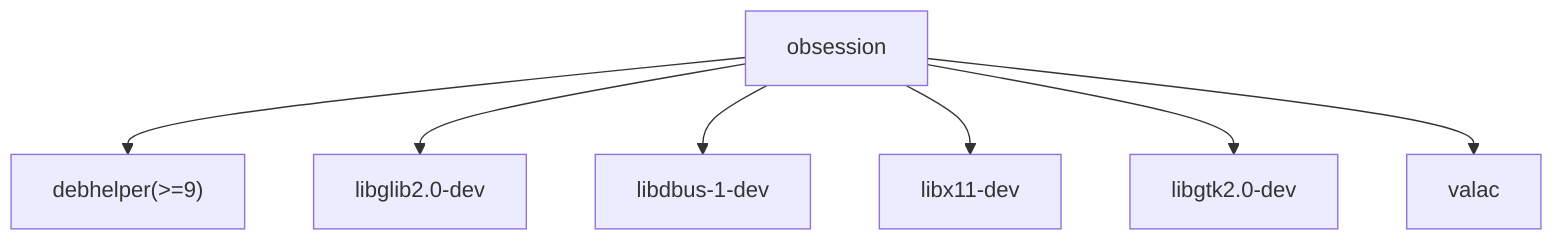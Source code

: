 flowchart TD;
	id0["obsession"] --> id1["debhelper(>=9)"];
	id0["obsession"] --> id2["libglib2.0-dev"];
	id0["obsession"] --> id3["libdbus-1-dev"];
	id0["obsession"] --> id4["libx11-dev"];
	id0["obsession"] --> id5["libgtk2.0-dev"];
	id0["obsession"] --> id6["valac"];
